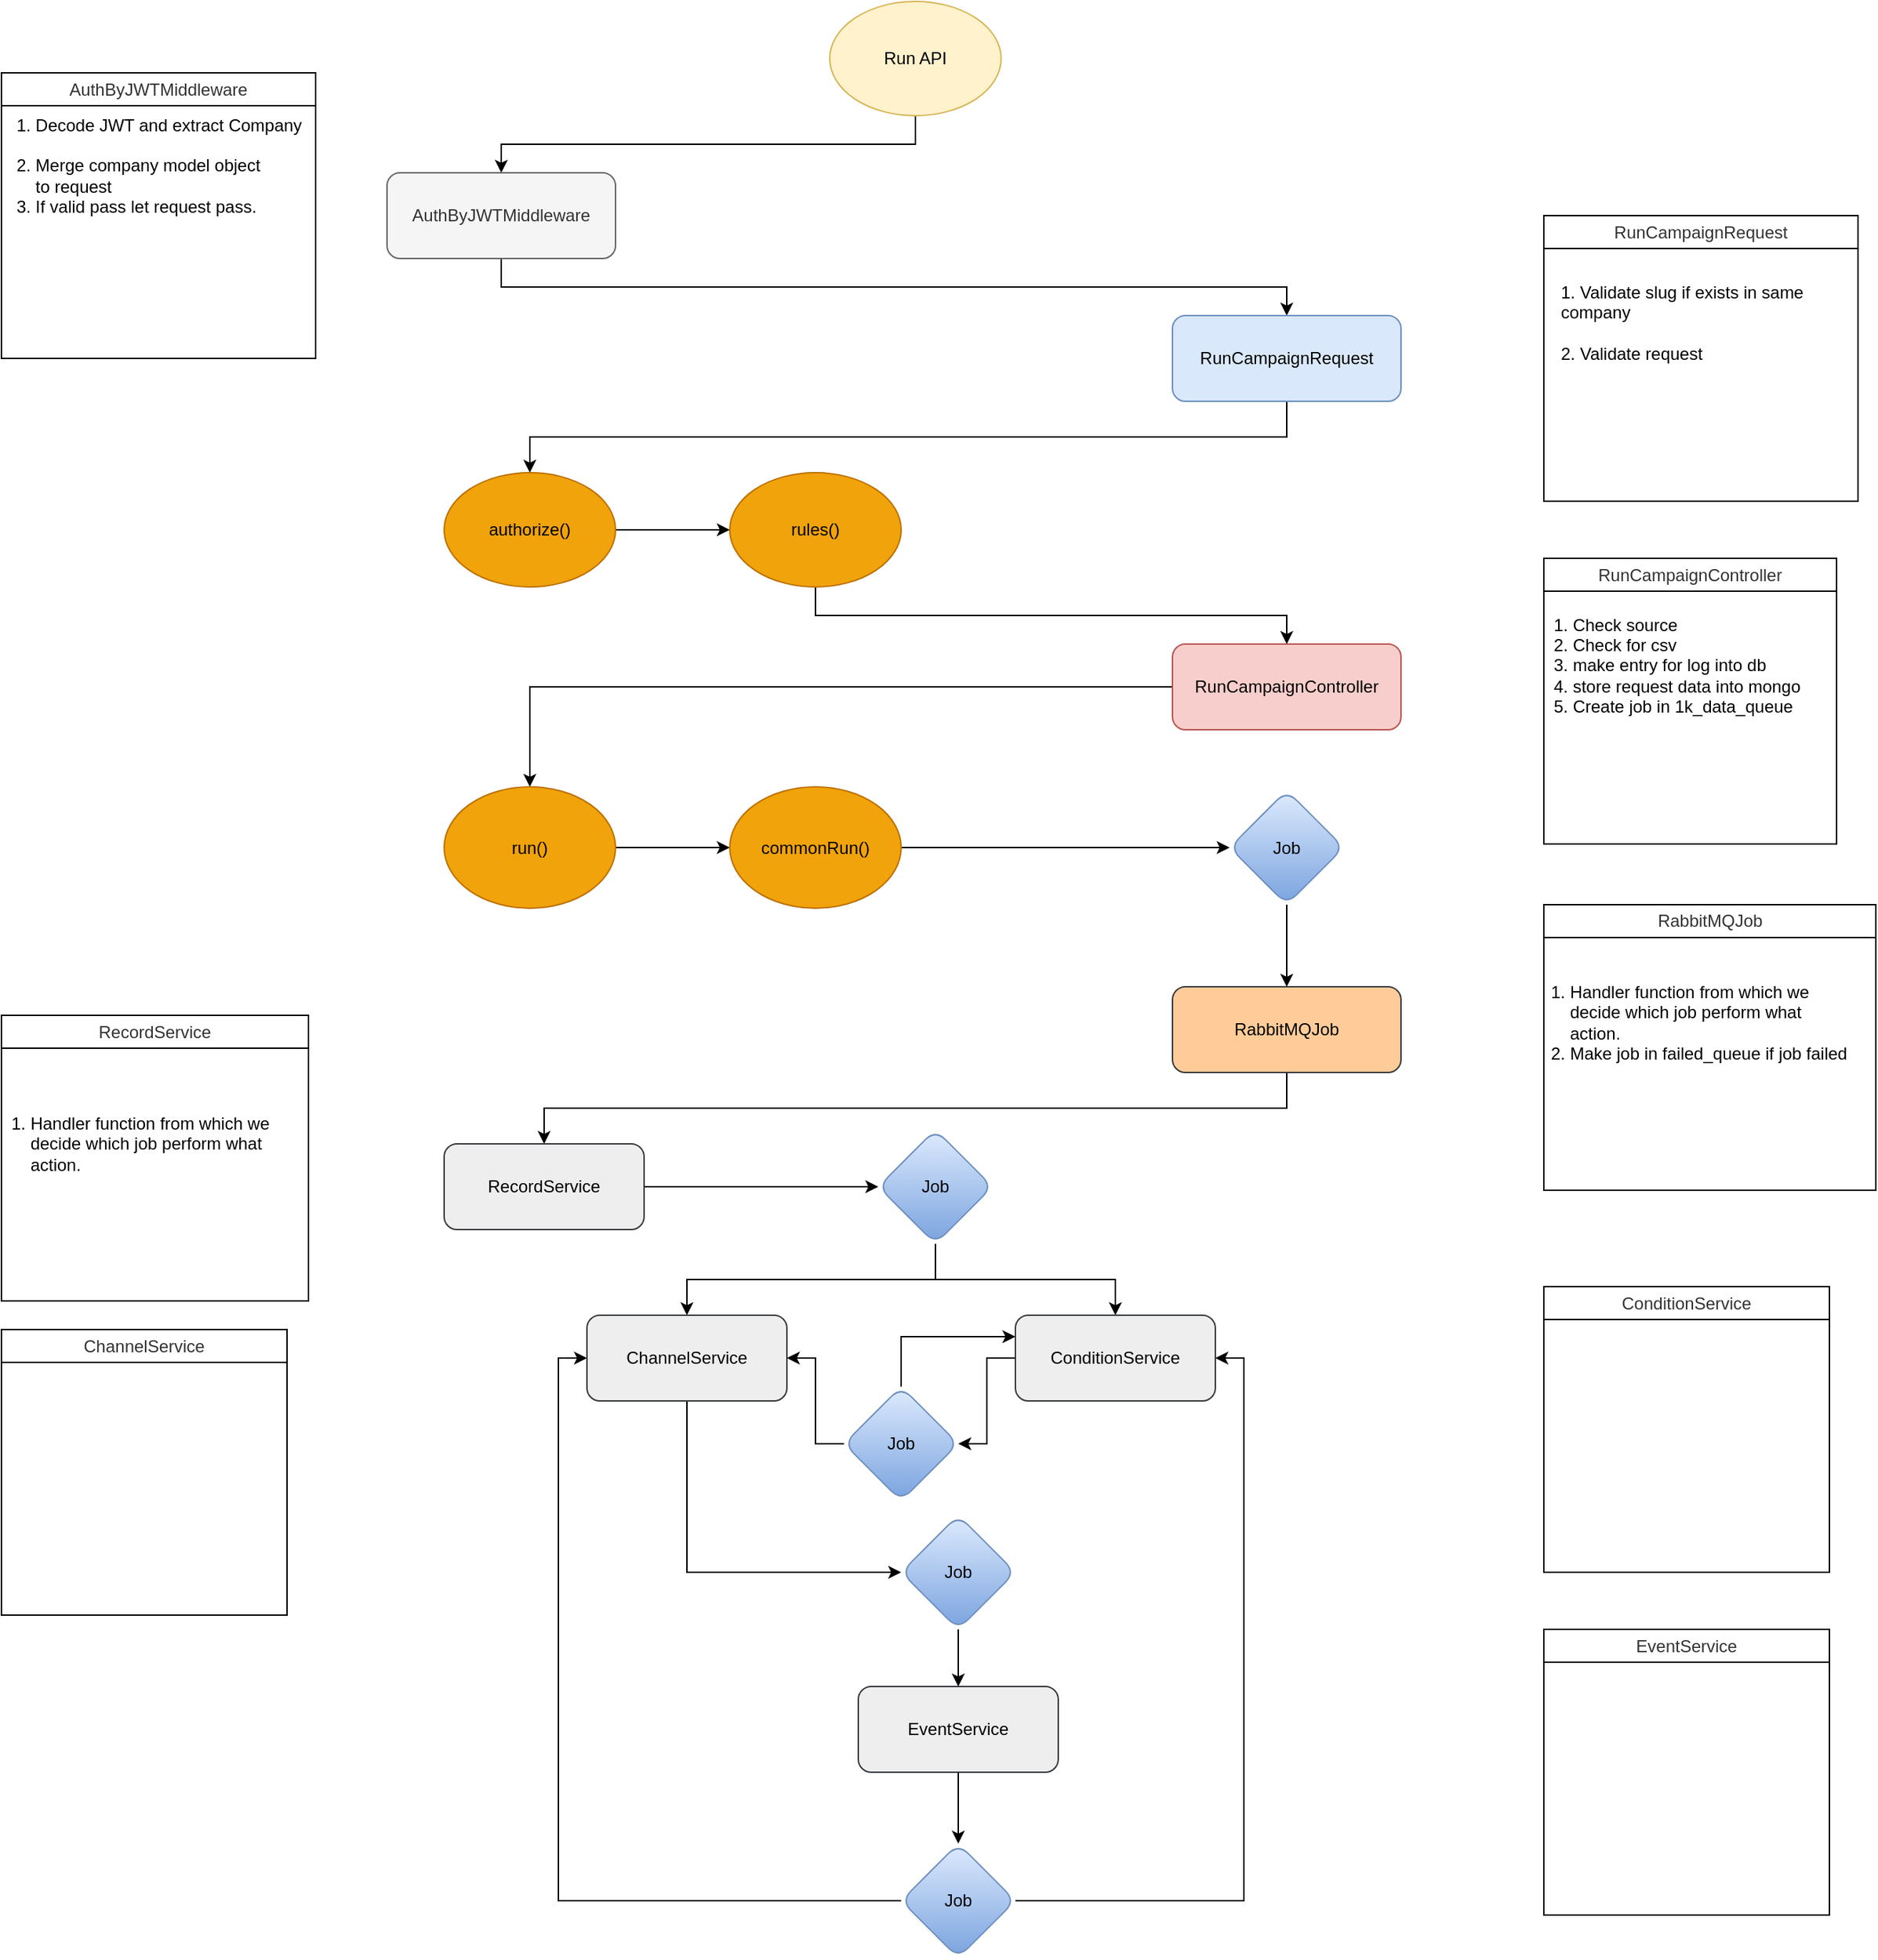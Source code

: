 <mxfile version="20.6.0" type="github">
  <diagram id="-uCUBRwucRaSAOFAAjXm" name="Page-1">
    <mxGraphModel dx="2324" dy="842" grid="1" gridSize="10" guides="1" tooltips="1" connect="1" arrows="1" fold="1" page="1" pageScale="1" pageWidth="827" pageHeight="1169" math="0" shadow="0">
      <root>
        <mxCell id="0" />
        <mxCell id="1" parent="0" />
        <mxCell id="ixgHzNMDdySwTx72Y3tY-3" style="edgeStyle=orthogonalEdgeStyle;rounded=0;orthogonalLoop=1;jettySize=auto;html=1;exitX=0.5;exitY=1;exitDx=0;exitDy=0;entryX=0.5;entryY=0;entryDx=0;entryDy=0;" parent="1" source="ixgHzNMDdySwTx72Y3tY-1" target="ixgHzNMDdySwTx72Y3tY-2" edge="1">
          <mxGeometry relative="1" as="geometry" />
        </mxCell>
        <mxCell id="ixgHzNMDdySwTx72Y3tY-1" value="Run API" style="ellipse;whiteSpace=wrap;html=1;fillColor=#fff2cc;strokeColor=#d6b656;" parent="1" vertex="1">
          <mxGeometry x="340" y="10" width="120" height="80" as="geometry" />
        </mxCell>
        <mxCell id="ixgHzNMDdySwTx72Y3tY-6" style="edgeStyle=orthogonalEdgeStyle;rounded=0;orthogonalLoop=1;jettySize=auto;html=1;exitX=0.5;exitY=1;exitDx=0;exitDy=0;entryX=0.5;entryY=0;entryDx=0;entryDy=0;" parent="1" source="ixgHzNMDdySwTx72Y3tY-2" target="ixgHzNMDdySwTx72Y3tY-5" edge="1">
          <mxGeometry relative="1" as="geometry" />
        </mxCell>
        <mxCell id="ixgHzNMDdySwTx72Y3tY-2" value="AuthByJWTMiddleware" style="rounded=1;whiteSpace=wrap;html=1;fillColor=#f5f5f5;fontColor=#333333;strokeColor=#666666;" parent="1" vertex="1">
          <mxGeometry x="30" y="130" width="160" height="60" as="geometry" />
        </mxCell>
        <mxCell id="ixgHzNMDdySwTx72Y3tY-14" style="edgeStyle=orthogonalEdgeStyle;rounded=0;orthogonalLoop=1;jettySize=auto;html=1;exitX=0.5;exitY=1;exitDx=0;exitDy=0;" parent="1" source="ixgHzNMDdySwTx72Y3tY-5" target="ixgHzNMDdySwTx72Y3tY-12" edge="1">
          <mxGeometry relative="1" as="geometry" />
        </mxCell>
        <mxCell id="ixgHzNMDdySwTx72Y3tY-5" value="RunCampaignRequest" style="rounded=1;whiteSpace=wrap;html=1;fillColor=#dae8fc;strokeColor=#6c8ebf;" parent="1" vertex="1">
          <mxGeometry x="580" y="230" width="160" height="60" as="geometry" />
        </mxCell>
        <mxCell id="ixgHzNMDdySwTx72Y3tY-19" value="" style="edgeStyle=orthogonalEdgeStyle;rounded=0;orthogonalLoop=1;jettySize=auto;html=1;" parent="1" source="ixgHzNMDdySwTx72Y3tY-7" target="ixgHzNMDdySwTx72Y3tY-18" edge="1">
          <mxGeometry relative="1" as="geometry" />
        </mxCell>
        <mxCell id="ixgHzNMDdySwTx72Y3tY-7" value="RunCampaignController" style="rounded=1;whiteSpace=wrap;html=1;fillColor=#f8cecc;strokeColor=#b85450;" parent="1" vertex="1">
          <mxGeometry x="580" y="460" width="160" height="60" as="geometry" />
        </mxCell>
        <mxCell id="ixgHzNMDdySwTx72Y3tY-16" value="" style="edgeStyle=orthogonalEdgeStyle;rounded=0;orthogonalLoop=1;jettySize=auto;html=1;" parent="1" source="ixgHzNMDdySwTx72Y3tY-12" target="ixgHzNMDdySwTx72Y3tY-15" edge="1">
          <mxGeometry relative="1" as="geometry" />
        </mxCell>
        <mxCell id="ixgHzNMDdySwTx72Y3tY-12" value="authorize()" style="ellipse;whiteSpace=wrap;html=1;fillColor=#f0a30a;strokeColor=#BD7000;fontColor=#000000;" parent="1" vertex="1">
          <mxGeometry x="70" y="340" width="120" height="80" as="geometry" />
        </mxCell>
        <mxCell id="ixgHzNMDdySwTx72Y3tY-17" style="edgeStyle=orthogonalEdgeStyle;rounded=0;orthogonalLoop=1;jettySize=auto;html=1;exitX=0.5;exitY=1;exitDx=0;exitDy=0;" parent="1" source="ixgHzNMDdySwTx72Y3tY-15" target="ixgHzNMDdySwTx72Y3tY-7" edge="1">
          <mxGeometry relative="1" as="geometry" />
        </mxCell>
        <mxCell id="ixgHzNMDdySwTx72Y3tY-15" value="rules()" style="ellipse;whiteSpace=wrap;html=1;fillColor=#f0a30a;strokeColor=#BD7000;fontColor=#000000;" parent="1" vertex="1">
          <mxGeometry x="270" y="340" width="120" height="80" as="geometry" />
        </mxCell>
        <mxCell id="ixgHzNMDdySwTx72Y3tY-23" value="" style="edgeStyle=orthogonalEdgeStyle;rounded=0;orthogonalLoop=1;jettySize=auto;html=1;" parent="1" source="ixgHzNMDdySwTx72Y3tY-18" target="ixgHzNMDdySwTx72Y3tY-22" edge="1">
          <mxGeometry relative="1" as="geometry" />
        </mxCell>
        <mxCell id="ixgHzNMDdySwTx72Y3tY-18" value="run()" style="ellipse;whiteSpace=wrap;html=1;fillColor=#f0a30a;strokeColor=#BD7000;rounded=1;fontColor=#000000;" parent="1" vertex="1">
          <mxGeometry x="70" y="560" width="120" height="85" as="geometry" />
        </mxCell>
        <mxCell id="ixgHzNMDdySwTx72Y3tY-25" value="" style="edgeStyle=orthogonalEdgeStyle;rounded=0;orthogonalLoop=1;jettySize=auto;html=1;" parent="1" source="ixgHzNMDdySwTx72Y3tY-22" target="ixgHzNMDdySwTx72Y3tY-24" edge="1">
          <mxGeometry relative="1" as="geometry" />
        </mxCell>
        <mxCell id="ixgHzNMDdySwTx72Y3tY-22" value="commonRun()" style="ellipse;whiteSpace=wrap;html=1;fillColor=#f0a30a;strokeColor=#BD7000;rounded=1;fontColor=#000000;" parent="1" vertex="1">
          <mxGeometry x="270" y="560" width="120" height="85" as="geometry" />
        </mxCell>
        <mxCell id="ixgHzNMDdySwTx72Y3tY-27" style="edgeStyle=orthogonalEdgeStyle;rounded=0;orthogonalLoop=1;jettySize=auto;html=1;exitX=0.5;exitY=1;exitDx=0;exitDy=0;entryX=0.5;entryY=0;entryDx=0;entryDy=0;" parent="1" source="ixgHzNMDdySwTx72Y3tY-24" target="ixgHzNMDdySwTx72Y3tY-26" edge="1">
          <mxGeometry relative="1" as="geometry" />
        </mxCell>
        <mxCell id="ixgHzNMDdySwTx72Y3tY-24" value="Job" style="rhombus;whiteSpace=wrap;html=1;rounded=1;fillColor=#dae8fc;strokeColor=#6c8ebf;gradientColor=#7ea6e0;" parent="1" vertex="1">
          <mxGeometry x="620" y="562.5" width="80" height="80" as="geometry" />
        </mxCell>
        <mxCell id="ixgHzNMDdySwTx72Y3tY-30" style="edgeStyle=orthogonalEdgeStyle;rounded=0;orthogonalLoop=1;jettySize=auto;html=1;exitX=0.5;exitY=1;exitDx=0;exitDy=0;" parent="1" source="ixgHzNMDdySwTx72Y3tY-26" target="ixgHzNMDdySwTx72Y3tY-28" edge="1">
          <mxGeometry relative="1" as="geometry" />
        </mxCell>
        <mxCell id="ixgHzNMDdySwTx72Y3tY-26" value="RabbitMQJob" style="rounded=1;whiteSpace=wrap;html=1;fillColor=#ffcc99;strokeColor=#36393d;" parent="1" vertex="1">
          <mxGeometry x="580" y="700" width="160" height="60" as="geometry" />
        </mxCell>
        <mxCell id="ixgHzNMDdySwTx72Y3tY-33" style="edgeStyle=orthogonalEdgeStyle;rounded=0;orthogonalLoop=1;jettySize=auto;html=1;exitX=1;exitY=0.5;exitDx=0;exitDy=0;entryX=0;entryY=0.5;entryDx=0;entryDy=0;" parent="1" source="ixgHzNMDdySwTx72Y3tY-28" target="ixgHzNMDdySwTx72Y3tY-32" edge="1">
          <mxGeometry relative="1" as="geometry" />
        </mxCell>
        <mxCell id="ixgHzNMDdySwTx72Y3tY-28" value="RecordService" style="rounded=1;whiteSpace=wrap;html=1;fillColor=#eeeeee;strokeColor=#36393d;" parent="1" vertex="1">
          <mxGeometry x="70" y="810" width="140" height="60" as="geometry" />
        </mxCell>
        <mxCell id="ixgHzNMDdySwTx72Y3tY-37" style="edgeStyle=orthogonalEdgeStyle;rounded=0;orthogonalLoop=1;jettySize=auto;html=1;exitX=0.5;exitY=1;exitDx=0;exitDy=0;" parent="1" source="ixgHzNMDdySwTx72Y3tY-32" target="ixgHzNMDdySwTx72Y3tY-35" edge="1">
          <mxGeometry relative="1" as="geometry" />
        </mxCell>
        <mxCell id="ixgHzNMDdySwTx72Y3tY-38" style="edgeStyle=orthogonalEdgeStyle;rounded=0;orthogonalLoop=1;jettySize=auto;html=1;exitX=0.5;exitY=1;exitDx=0;exitDy=0;" parent="1" source="ixgHzNMDdySwTx72Y3tY-32" target="ixgHzNMDdySwTx72Y3tY-36" edge="1">
          <mxGeometry relative="1" as="geometry" />
        </mxCell>
        <mxCell id="ixgHzNMDdySwTx72Y3tY-32" value="Job" style="rhombus;whiteSpace=wrap;html=1;rounded=1;fillColor=#dae8fc;strokeColor=#6c8ebf;gradientColor=#7ea6e0;" parent="1" vertex="1">
          <mxGeometry x="374" y="800" width="80" height="80" as="geometry" />
        </mxCell>
        <mxCell id="ixgHzNMDdySwTx72Y3tY-45" style="edgeStyle=orthogonalEdgeStyle;rounded=0;orthogonalLoop=1;jettySize=auto;html=1;exitX=0.5;exitY=1;exitDx=0;exitDy=0;entryX=0;entryY=0.5;entryDx=0;entryDy=0;" parent="1" source="ixgHzNMDdySwTx72Y3tY-35" target="ixgHzNMDdySwTx72Y3tY-44" edge="1">
          <mxGeometry relative="1" as="geometry" />
        </mxCell>
        <mxCell id="ixgHzNMDdySwTx72Y3tY-35" value="ChannelService" style="rounded=1;whiteSpace=wrap;html=1;fillColor=#eeeeee;strokeColor=#36393d;" parent="1" vertex="1">
          <mxGeometry x="170" y="930" width="140" height="60" as="geometry" />
        </mxCell>
        <mxCell id="ixgHzNMDdySwTx72Y3tY-54" style="edgeStyle=orthogonalEdgeStyle;rounded=0;orthogonalLoop=1;jettySize=auto;html=1;exitX=0;exitY=0.5;exitDx=0;exitDy=0;entryX=1;entryY=0.5;entryDx=0;entryDy=0;" parent="1" source="ixgHzNMDdySwTx72Y3tY-36" target="ixgHzNMDdySwTx72Y3tY-53" edge="1">
          <mxGeometry relative="1" as="geometry" />
        </mxCell>
        <mxCell id="ixgHzNMDdySwTx72Y3tY-36" value="ConditionService" style="rounded=1;whiteSpace=wrap;html=1;fillColor=#eeeeee;strokeColor=#36393d;" parent="1" vertex="1">
          <mxGeometry x="470" y="930" width="140" height="60" as="geometry" />
        </mxCell>
        <mxCell id="ixgHzNMDdySwTx72Y3tY-48" style="edgeStyle=orthogonalEdgeStyle;rounded=0;orthogonalLoop=1;jettySize=auto;html=1;exitX=0.5;exitY=1;exitDx=0;exitDy=0;" parent="1" source="ixgHzNMDdySwTx72Y3tY-40" target="ixgHzNMDdySwTx72Y3tY-47" edge="1">
          <mxGeometry relative="1" as="geometry" />
        </mxCell>
        <mxCell id="ixgHzNMDdySwTx72Y3tY-40" value="EventService" style="rounded=1;whiteSpace=wrap;html=1;fillColor=#eeeeee;strokeColor=#36393d;" parent="1" vertex="1">
          <mxGeometry x="360" y="1190" width="140" height="60" as="geometry" />
        </mxCell>
        <mxCell id="ixgHzNMDdySwTx72Y3tY-46" style="edgeStyle=orthogonalEdgeStyle;rounded=0;orthogonalLoop=1;jettySize=auto;html=1;exitX=0.5;exitY=1;exitDx=0;exitDy=0;" parent="1" source="ixgHzNMDdySwTx72Y3tY-44" target="ixgHzNMDdySwTx72Y3tY-40" edge="1">
          <mxGeometry relative="1" as="geometry" />
        </mxCell>
        <mxCell id="ixgHzNMDdySwTx72Y3tY-44" value="Job" style="rhombus;whiteSpace=wrap;html=1;rounded=1;fillColor=#dae8fc;strokeColor=#6c8ebf;gradientColor=#7ea6e0;" parent="1" vertex="1">
          <mxGeometry x="390" y="1070" width="80" height="80" as="geometry" />
        </mxCell>
        <mxCell id="ixgHzNMDdySwTx72Y3tY-50" style="edgeStyle=orthogonalEdgeStyle;rounded=0;orthogonalLoop=1;jettySize=auto;html=1;exitX=1;exitY=0.5;exitDx=0;exitDy=0;entryX=1;entryY=0.5;entryDx=0;entryDy=0;" parent="1" source="ixgHzNMDdySwTx72Y3tY-47" target="ixgHzNMDdySwTx72Y3tY-36" edge="1">
          <mxGeometry relative="1" as="geometry" />
        </mxCell>
        <mxCell id="ixgHzNMDdySwTx72Y3tY-51" style="edgeStyle=orthogonalEdgeStyle;rounded=0;orthogonalLoop=1;jettySize=auto;html=1;exitX=0;exitY=0.5;exitDx=0;exitDy=0;entryX=0;entryY=0.5;entryDx=0;entryDy=0;" parent="1" source="ixgHzNMDdySwTx72Y3tY-47" target="ixgHzNMDdySwTx72Y3tY-35" edge="1">
          <mxGeometry relative="1" as="geometry" />
        </mxCell>
        <mxCell id="ixgHzNMDdySwTx72Y3tY-47" value="Job" style="rhombus;whiteSpace=wrap;html=1;rounded=1;fillColor=#dae8fc;strokeColor=#6c8ebf;gradientColor=#7ea6e0;" parent="1" vertex="1">
          <mxGeometry x="390" y="1300" width="80" height="80" as="geometry" />
        </mxCell>
        <mxCell id="ixgHzNMDdySwTx72Y3tY-55" style="edgeStyle=orthogonalEdgeStyle;rounded=0;orthogonalLoop=1;jettySize=auto;html=1;exitX=0;exitY=0.5;exitDx=0;exitDy=0;entryX=1;entryY=0.5;entryDx=0;entryDy=0;" parent="1" source="ixgHzNMDdySwTx72Y3tY-53" target="ixgHzNMDdySwTx72Y3tY-35" edge="1">
          <mxGeometry relative="1" as="geometry" />
        </mxCell>
        <mxCell id="ixgHzNMDdySwTx72Y3tY-56" style="edgeStyle=orthogonalEdgeStyle;rounded=0;orthogonalLoop=1;jettySize=auto;html=1;exitX=0.5;exitY=0;exitDx=0;exitDy=0;entryX=0;entryY=0.25;entryDx=0;entryDy=0;" parent="1" source="ixgHzNMDdySwTx72Y3tY-53" target="ixgHzNMDdySwTx72Y3tY-36" edge="1">
          <mxGeometry relative="1" as="geometry" />
        </mxCell>
        <mxCell id="ixgHzNMDdySwTx72Y3tY-53" value="Job" style="rhombus;whiteSpace=wrap;html=1;rounded=1;fillColor=#dae8fc;strokeColor=#6c8ebf;gradientColor=#7ea6e0;" parent="1" vertex="1">
          <mxGeometry x="350" y="980" width="80" height="80" as="geometry" />
        </mxCell>
        <mxCell id="ixgHzNMDdySwTx72Y3tY-57" value="&lt;span style=&quot;color: rgb(51, 51, 51); font-weight: 400;&quot;&gt;AuthByJWTMiddleware&lt;/span&gt;" style="swimlane;whiteSpace=wrap;html=1;startSize=23;" parent="1" vertex="1">
          <mxGeometry x="-240" y="60" width="220" height="200" as="geometry" />
        </mxCell>
        <mxCell id="ixgHzNMDdySwTx72Y3tY-67" value="1. Decode JWT and extract Company&lt;br&gt;&lt;br&gt;&lt;div style=&quot;text-align: left;&quot;&gt;&lt;span style=&quot;background-color: initial;&quot;&gt;2. Merge company model object&lt;/span&gt;&lt;/div&gt;&lt;div style=&quot;text-align: left;&quot;&gt;&lt;span style=&quot;background-color: initial;&quot;&gt;&amp;nbsp; &amp;nbsp; to request&lt;/span&gt;&lt;/div&gt;&lt;div style=&quot;text-align: left;&quot;&gt;&lt;span style=&quot;background-color: initial;&quot;&gt;3. If valid pass let request pass.&lt;/span&gt;&lt;/div&gt;" style="text;html=1;align=center;verticalAlign=middle;resizable=0;points=[];autosize=1;strokeColor=none;fillColor=none;" parent="ixgHzNMDdySwTx72Y3tY-57" vertex="1">
          <mxGeometry y="20" width="220" height="90" as="geometry" />
        </mxCell>
        <mxCell id="ixgHzNMDdySwTx72Y3tY-58" value="&lt;span style=&quot;color: rgb(51, 51, 51); font-weight: 400;&quot;&gt;RunCampaignRequest&lt;/span&gt;" style="swimlane;whiteSpace=wrap;html=1;startSize=23;" parent="1" vertex="1">
          <mxGeometry x="840" y="160" width="220" height="200" as="geometry" />
        </mxCell>
        <mxCell id="F34zSx9BdH_wrsMTjOy3-3" value="1. Validate slug if exists in same &lt;br&gt;company&lt;br&gt;&lt;br&gt;&lt;div style=&quot;&quot;&gt;&lt;span style=&quot;background-color: initial;&quot;&gt;2. Validate request&lt;/span&gt;&lt;/div&gt;" style="text;html=1;align=left;verticalAlign=middle;resizable=0;points=[];autosize=1;strokeColor=none;fillColor=none;" vertex="1" parent="ixgHzNMDdySwTx72Y3tY-58">
          <mxGeometry x="10" y="40" width="190" height="70" as="geometry" />
        </mxCell>
        <mxCell id="ixgHzNMDdySwTx72Y3tY-59" value="&lt;span style=&quot;color: rgb(51, 51, 51); font-weight: 400;&quot;&gt;RunCampaignController&lt;/span&gt;" style="swimlane;whiteSpace=wrap;html=1;startSize=23;" parent="1" vertex="1">
          <mxGeometry x="840" y="400" width="205" height="200" as="geometry" />
        </mxCell>
        <mxCell id="F34zSx9BdH_wrsMTjOy3-4" value="1. Check source&lt;br&gt;2. Check for csv&lt;br&gt;3. make entry for log into db&lt;br&gt;4. store request data into mongo&lt;br&gt;5. Create job in 1k_data_queue" style="text;html=1;align=left;verticalAlign=middle;resizable=0;points=[];autosize=1;strokeColor=none;fillColor=none;" vertex="1" parent="ixgHzNMDdySwTx72Y3tY-59">
          <mxGeometry x="5" y="30" width="200" height="90" as="geometry" />
        </mxCell>
        <mxCell id="ixgHzNMDdySwTx72Y3tY-60" value="&lt;span style=&quot;color: rgb(51, 51, 51); font-weight: 400;&quot;&gt;RabbitMQJob&lt;br&gt;&lt;/span&gt;" style="swimlane;whiteSpace=wrap;html=1;startSize=23;" parent="1" vertex="1">
          <mxGeometry x="840" y="642.5" width="232.5" height="200" as="geometry" />
        </mxCell>
        <mxCell id="F34zSx9BdH_wrsMTjOy3-5" value="1. Handler function from which we&amp;nbsp;&lt;br&gt;&amp;nbsp; &amp;nbsp; decide which job perform what &lt;br&gt;&amp;nbsp; &amp;nbsp; action.&lt;br&gt;2. Make job in failed_queue if job failed" style="text;html=1;align=left;verticalAlign=middle;resizable=0;points=[];autosize=1;strokeColor=none;fillColor=none;" vertex="1" parent="ixgHzNMDdySwTx72Y3tY-60">
          <mxGeometry x="2.5" y="47.5" width="230" height="70" as="geometry" />
        </mxCell>
        <mxCell id="ixgHzNMDdySwTx72Y3tY-61" value="&lt;span style=&quot;color: rgb(51, 51, 51); font-weight: 400;&quot;&gt;RecordService&lt;br&gt;&lt;/span&gt;" style="swimlane;whiteSpace=wrap;html=1;startSize=23;" parent="1" vertex="1">
          <mxGeometry x="-240" y="720" width="215" height="200" as="geometry" />
        </mxCell>
        <mxCell id="F34zSx9BdH_wrsMTjOy3-6" value="1. Handler function from which we&amp;nbsp;&lt;br&gt;&amp;nbsp; &amp;nbsp; decide which job perform what &lt;br&gt;&amp;nbsp; &amp;nbsp; action." style="text;html=1;align=left;verticalAlign=middle;resizable=0;points=[];autosize=1;strokeColor=none;fillColor=none;" vertex="1" parent="ixgHzNMDdySwTx72Y3tY-61">
          <mxGeometry x="5" y="60" width="210" height="60" as="geometry" />
        </mxCell>
        <mxCell id="ixgHzNMDdySwTx72Y3tY-62" value="&lt;span style=&quot;color: rgb(51, 51, 51); font-weight: 400;&quot;&gt;ChannelService&lt;/span&gt;" style="swimlane;whiteSpace=wrap;html=1;startSize=23;" parent="1" vertex="1">
          <mxGeometry x="-240" y="940" width="200" height="200" as="geometry" />
        </mxCell>
        <mxCell id="ixgHzNMDdySwTx72Y3tY-63" value="&lt;span style=&quot;color: rgb(51, 51, 51); font-weight: 400;&quot;&gt;ConditionService&lt;/span&gt;" style="swimlane;whiteSpace=wrap;html=1;startSize=23;" parent="1" vertex="1">
          <mxGeometry x="840" y="910" width="200" height="200" as="geometry" />
        </mxCell>
        <mxCell id="ixgHzNMDdySwTx72Y3tY-64" value="&lt;span style=&quot;color: rgb(51, 51, 51); font-weight: 400;&quot;&gt;EventService&lt;/span&gt;" style="swimlane;whiteSpace=wrap;html=1;startSize=23;" parent="1" vertex="1">
          <mxGeometry x="840" y="1150" width="200" height="200" as="geometry" />
        </mxCell>
      </root>
    </mxGraphModel>
  </diagram>
</mxfile>
